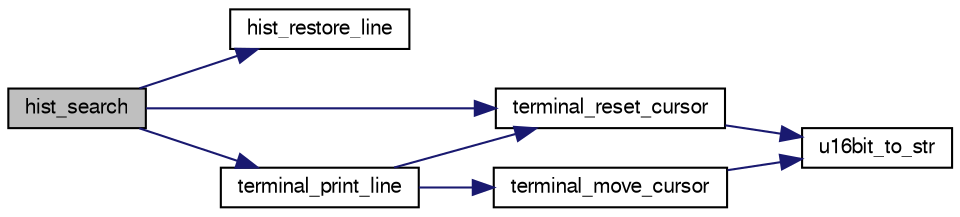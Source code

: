 digraph "hist_search"
{
  edge [fontname="FreeSans",fontsize="10",labelfontname="FreeSans",labelfontsize="10"];
  node [fontname="FreeSans",fontsize="10",shape=record];
  rankdir="LR";
  Node1 [label="hist_search",height=0.2,width=0.4,color="black", fillcolor="grey75", style="filled", fontcolor="black"];
  Node1 -> Node2 [color="midnightblue",fontsize="10",style="solid",fontname="FreeSans"];
  Node2 [label="hist_restore_line",height=0.2,width=0.4,color="black", fillcolor="white", style="filled",URL="$microrl_8c.html#a89b0b337fd6d860193b8f457e0e9b11c"];
  Node1 -> Node3 [color="midnightblue",fontsize="10",style="solid",fontname="FreeSans"];
  Node3 [label="terminal_print_line",height=0.2,width=0.4,color="black", fillcolor="white", style="filled",URL="$microrl_8c.html#a9b2a709ec6fb9a71a73e086c7142b42e"];
  Node3 -> Node4 [color="midnightblue",fontsize="10",style="solid",fontname="FreeSans"];
  Node4 [label="terminal_reset_cursor",height=0.2,width=0.4,color="black", fillcolor="white", style="filled",URL="$microrl_8c.html#a7606992a7e55d11cdad8eb8d1e9cee2b"];
  Node4 -> Node5 [color="midnightblue",fontsize="10",style="solid",fontname="FreeSans"];
  Node5 [label="u16bit_to_str",height=0.2,width=0.4,color="black", fillcolor="white", style="filled",URL="$microrl_8c.html#affa9b5e304f9ccbf148182fad193f7f5"];
  Node3 -> Node6 [color="midnightblue",fontsize="10",style="solid",fontname="FreeSans"];
  Node6 [label="terminal_move_cursor",height=0.2,width=0.4,color="black", fillcolor="white", style="filled",URL="$microrl_8c.html#adf9a8154424a827f0d728dd150ee647e"];
  Node6 -> Node5 [color="midnightblue",fontsize="10",style="solid",fontname="FreeSans"];
  Node1 -> Node4 [color="midnightblue",fontsize="10",style="solid",fontname="FreeSans"];
}
